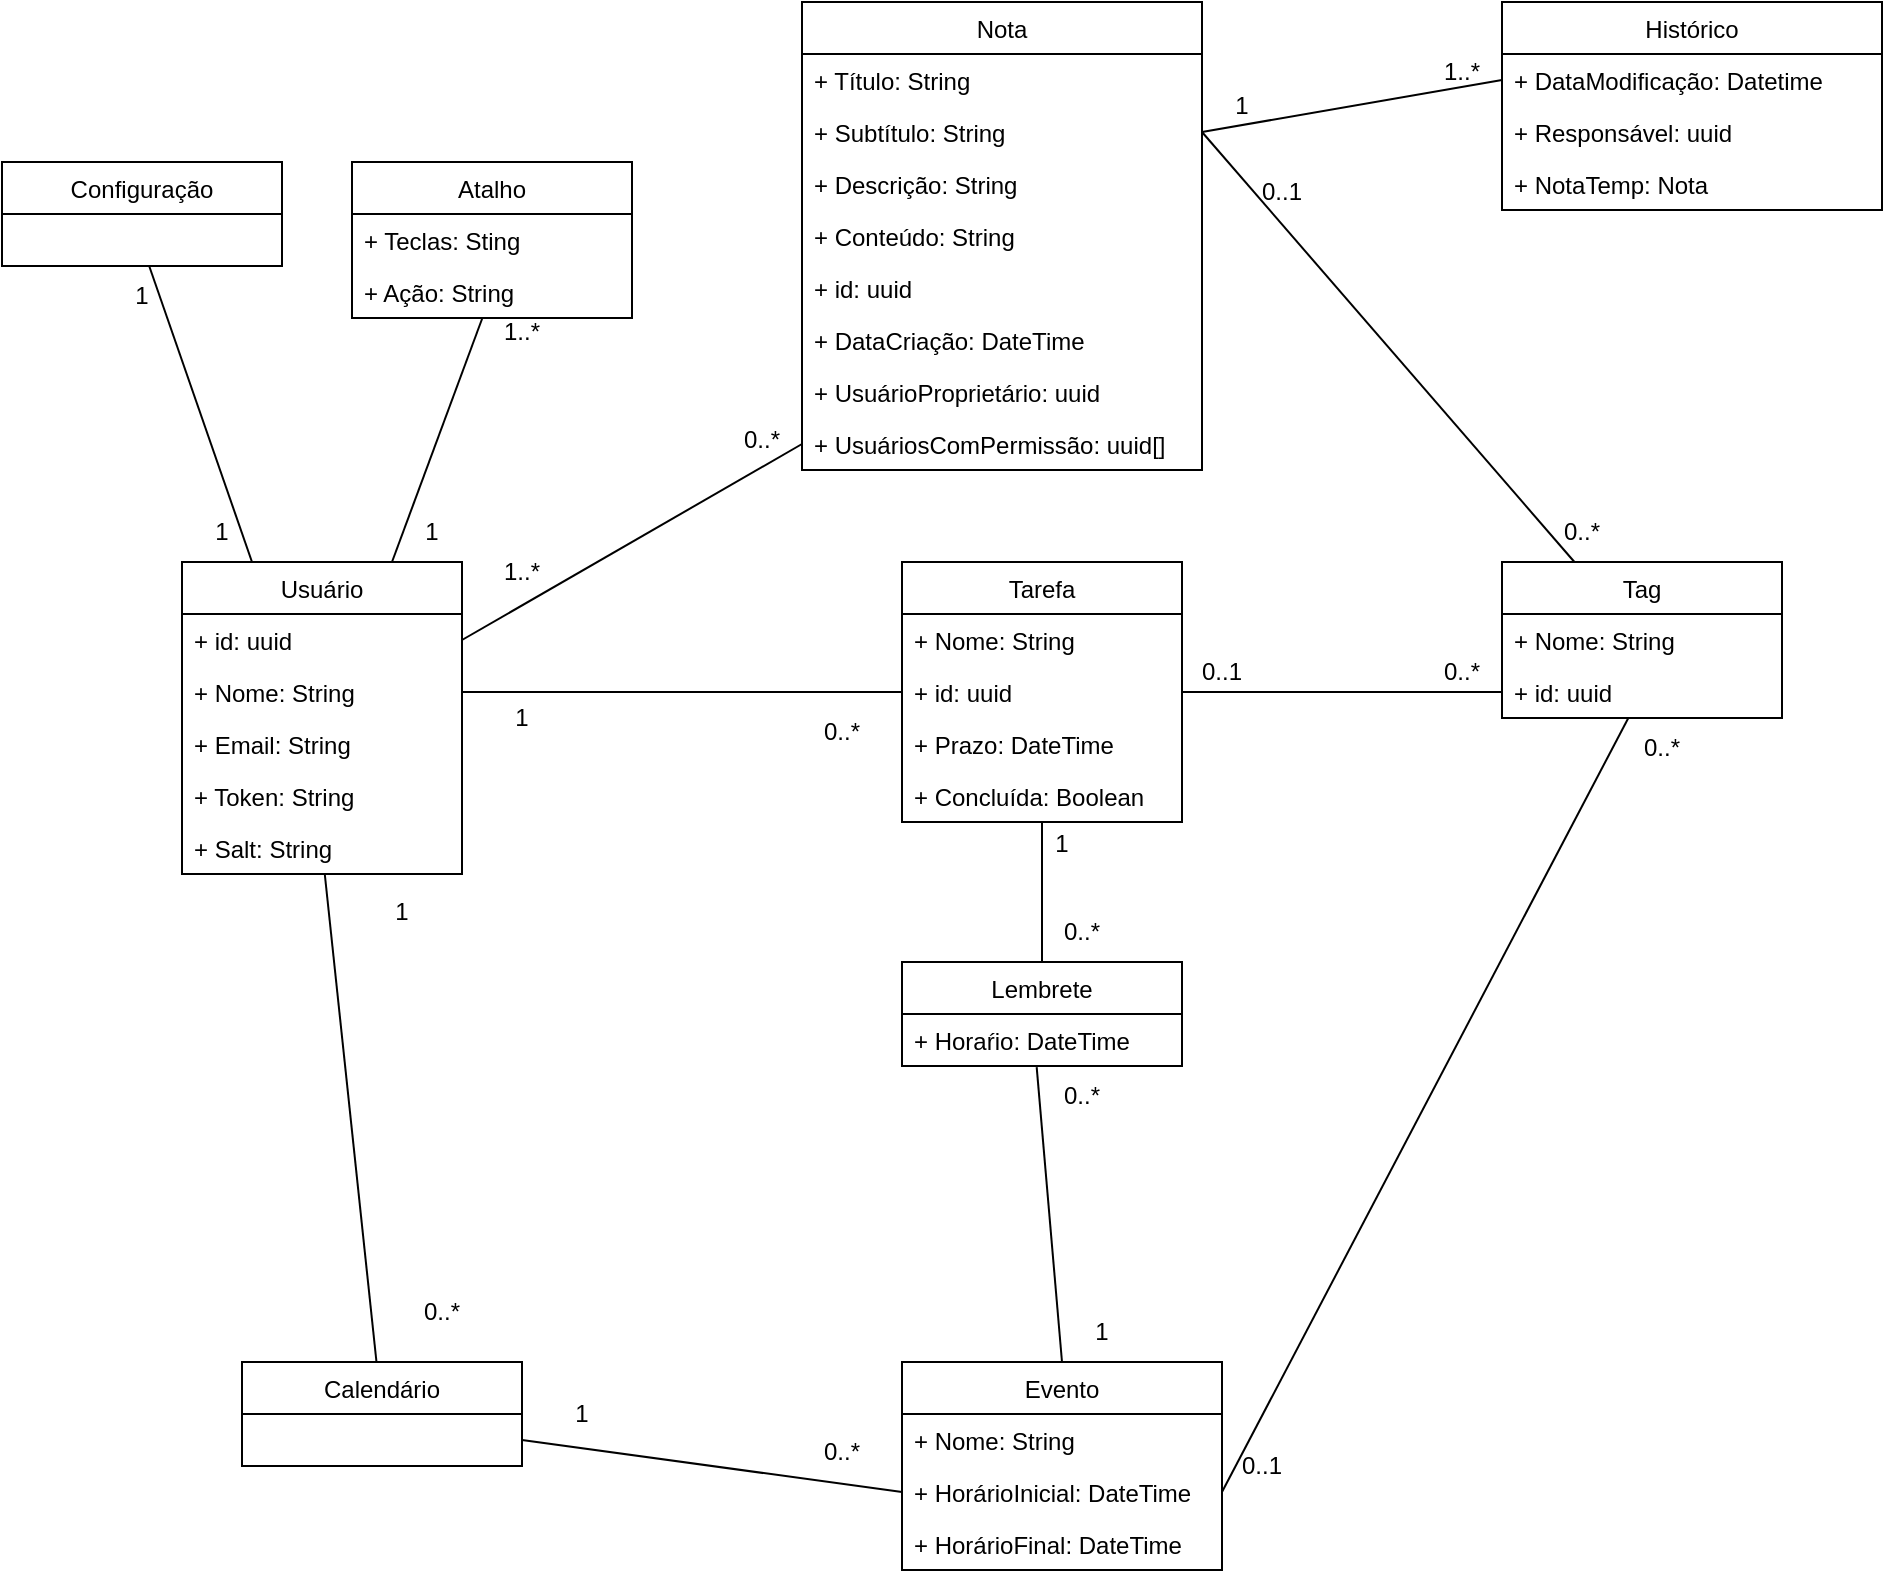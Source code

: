 <mxfile version="16.5.1" type="device"><diagram name="Page-1" id="c4acf3e9-155e-7222-9cf6-157b1a14988f"><mxGraphModel dx="1422" dy="873" grid="1" gridSize="10" guides="1" tooltips="1" connect="1" arrows="1" fold="1" page="1" pageScale="1" pageWidth="850" pageHeight="1100" background="none" math="0" shadow="0"><root><mxCell id="0"/><mxCell id="1" parent="0"/><mxCell id="wECbC4v93awH5Fj6TN9--73" style="edgeStyle=none;rounded=0;orthogonalLoop=1;jettySize=auto;html=1;exitX=0.5;exitY=1;exitDx=0;exitDy=0;entryX=0.5;entryY=0;entryDx=0;entryDy=0;endArrow=none;endFill=0;" parent="1" source="wECbC4v93awH5Fj6TN9--5" target="wECbC4v93awH5Fj6TN9--36" edge="1"><mxGeometry relative="1" as="geometry"/></mxCell><mxCell id="wECbC4v93awH5Fj6TN9--5" value="Tarefa" style="swimlane;fontStyle=0;childLayout=stackLayout;horizontal=1;startSize=26;fillColor=none;horizontalStack=0;resizeParent=1;resizeParentMax=0;resizeLast=0;collapsible=1;marginBottom=0;" parent="1" vertex="1"><mxGeometry x="630" y="320" width="140" height="130" as="geometry"/></mxCell><mxCell id="wECbC4v93awH5Fj6TN9--6" value="+ Nome: String" style="text;strokeColor=none;fillColor=none;align=left;verticalAlign=top;spacingLeft=4;spacingRight=4;overflow=hidden;rotatable=0;points=[[0,0.5],[1,0.5]];portConstraint=eastwest;" parent="wECbC4v93awH5Fj6TN9--5" vertex="1"><mxGeometry y="26" width="140" height="26" as="geometry"/></mxCell><mxCell id="wECbC4v93awH5Fj6TN9--7" value="+ id: uuid" style="text;strokeColor=none;fillColor=none;align=left;verticalAlign=top;spacingLeft=4;spacingRight=4;overflow=hidden;rotatable=0;points=[[0,0.5],[1,0.5]];portConstraint=eastwest;" parent="wECbC4v93awH5Fj6TN9--5" vertex="1"><mxGeometry y="52" width="140" height="26" as="geometry"/></mxCell><mxCell id="wECbC4v93awH5Fj6TN9--89" value="+ Prazo: DateTime" style="text;strokeColor=none;fillColor=none;align=left;verticalAlign=top;spacingLeft=4;spacingRight=4;overflow=hidden;rotatable=0;points=[[0,0.5],[1,0.5]];portConstraint=eastwest;" parent="wECbC4v93awH5Fj6TN9--5" vertex="1"><mxGeometry y="78" width="140" height="26" as="geometry"/></mxCell><mxCell id="wECbC4v93awH5Fj6TN9--8" value="+ Concluída: Boolean" style="text;strokeColor=none;fillColor=none;align=left;verticalAlign=top;spacingLeft=4;spacingRight=4;overflow=hidden;rotatable=0;points=[[0,0.5],[1,0.5]];portConstraint=eastwest;" parent="wECbC4v93awH5Fj6TN9--5" vertex="1"><mxGeometry y="104" width="140" height="26" as="geometry"/></mxCell><mxCell id="wECbC4v93awH5Fj6TN9--69" style="edgeStyle=none;rounded=0;orthogonalLoop=1;jettySize=auto;html=1;exitX=1;exitY=0.5;exitDx=0;exitDy=0;endArrow=none;endFill=0;" parent="1" source="wECbC4v93awH5Fj6TN9--87" target="wECbC4v93awH5Fj6TN9--31" edge="1"><mxGeometry relative="1" as="geometry"><mxPoint x="770" y="785.0" as="sourcePoint"/><mxPoint x="992.005" y="424" as="targetPoint"/></mxGeometry></mxCell><mxCell id="wECbC4v93awH5Fj6TN9--72" style="edgeStyle=none;rounded=0;orthogonalLoop=1;jettySize=auto;html=1;exitX=0.5;exitY=0;exitDx=0;exitDy=0;endArrow=none;endFill=0;entryX=0.481;entryY=1.023;entryDx=0;entryDy=0;entryPerimeter=0;" parent="1" source="wECbC4v93awH5Fj6TN9--9" target="wECbC4v93awH5Fj6TN9--37" edge="1"><mxGeometry relative="1" as="geometry"><mxPoint x="700" y="624.0" as="targetPoint"/></mxGeometry></mxCell><mxCell id="wECbC4v93awH5Fj6TN9--9" value="Evento" style="swimlane;fontStyle=0;childLayout=stackLayout;horizontal=1;startSize=26;fillColor=none;horizontalStack=0;resizeParent=1;resizeParentMax=0;resizeLast=0;collapsible=1;marginBottom=0;" parent="1" vertex="1"><mxGeometry x="630" y="720" width="160" height="104" as="geometry"/></mxCell><mxCell id="wECbC4v93awH5Fj6TN9--10" value="+ Nome: String" style="text;strokeColor=none;fillColor=none;align=left;verticalAlign=top;spacingLeft=4;spacingRight=4;overflow=hidden;rotatable=0;points=[[0,0.5],[1,0.5]];portConstraint=eastwest;" parent="wECbC4v93awH5Fj6TN9--9" vertex="1"><mxGeometry y="26" width="160" height="26" as="geometry"/></mxCell><mxCell id="wECbC4v93awH5Fj6TN9--87" value="+ HorárioInicial: DateTime" style="text;strokeColor=none;fillColor=none;align=left;verticalAlign=top;spacingLeft=4;spacingRight=4;overflow=hidden;rotatable=0;points=[[0,0.5],[1,0.5]];portConstraint=eastwest;" parent="wECbC4v93awH5Fj6TN9--9" vertex="1"><mxGeometry y="52" width="160" height="26" as="geometry"/></mxCell><mxCell id="wECbC4v93awH5Fj6TN9--88" value="+ HorárioFinal: DateTime" style="text;strokeColor=none;fillColor=none;align=left;verticalAlign=top;spacingLeft=4;spacingRight=4;overflow=hidden;rotatable=0;points=[[0,0.5],[1,0.5]];portConstraint=eastwest;" parent="wECbC4v93awH5Fj6TN9--9" vertex="1"><mxGeometry y="78" width="160" height="26" as="geometry"/></mxCell><mxCell id="wECbC4v93awH5Fj6TN9--13" value="Calendário" style="swimlane;fontStyle=0;childLayout=stackLayout;horizontal=1;startSize=26;fillColor=none;horizontalStack=0;resizeParent=1;resizeParentMax=0;resizeLast=0;collapsible=1;marginBottom=0;" parent="1" vertex="1"><mxGeometry x="300" y="720" width="140" height="52" as="geometry"><mxRectangle x="450" y="350" width="90" height="26" as="alternateBounds"/></mxGeometry></mxCell><mxCell id="wECbC4v93awH5Fj6TN9--55" style="rounded=0;orthogonalLoop=1;jettySize=auto;html=1;exitX=0.75;exitY=0;exitDx=0;exitDy=0;endArrow=none;endFill=0;" parent="1" source="wECbC4v93awH5Fj6TN9--17" edge="1" target="4oGkqMT1ZrbCWBrrTiiw-28"><mxGeometry relative="1" as="geometry"><mxPoint x="424.3" y="172.416" as="targetPoint"/></mxGeometry></mxCell><mxCell id="wECbC4v93awH5Fj6TN9--56" style="rounded=0;orthogonalLoop=1;jettySize=auto;html=1;exitX=0.25;exitY=0;exitDx=0;exitDy=0;entryX=0.526;entryY=1.005;entryDx=0;entryDy=0;entryPerimeter=0;endArrow=none;endFill=0;" parent="1" source="wECbC4v93awH5Fj6TN9--17" edge="1"><mxGeometry relative="1" as="geometry"><mxPoint x="253.64" y="172.13" as="targetPoint"/></mxGeometry></mxCell><mxCell id="wECbC4v93awH5Fj6TN9--17" value="Usuário" style="swimlane;fontStyle=0;childLayout=stackLayout;horizontal=1;startSize=26;fillColor=none;horizontalStack=0;resizeParent=1;resizeParentMax=0;resizeLast=0;collapsible=1;marginBottom=0;" parent="1" vertex="1"><mxGeometry x="270" y="320" width="140" height="156" as="geometry"/></mxCell><mxCell id="wECbC4v93awH5Fj6TN9--18" value="+ id: uuid" style="text;strokeColor=none;fillColor=none;align=left;verticalAlign=top;spacingLeft=4;spacingRight=4;overflow=hidden;rotatable=0;points=[[0,0.5],[1,0.5]];portConstraint=eastwest;" parent="wECbC4v93awH5Fj6TN9--17" vertex="1"><mxGeometry y="26" width="140" height="26" as="geometry"/></mxCell><mxCell id="wECbC4v93awH5Fj6TN9--19" value="+ Nome: String" style="text;strokeColor=none;fillColor=none;align=left;verticalAlign=top;spacingLeft=4;spacingRight=4;overflow=hidden;rotatable=0;points=[[0,0.5],[1,0.5]];portConstraint=eastwest;" parent="wECbC4v93awH5Fj6TN9--17" vertex="1"><mxGeometry y="52" width="140" height="26" as="geometry"/></mxCell><mxCell id="wECbC4v93awH5Fj6TN9--57" value="+ Email: String" style="text;strokeColor=none;fillColor=none;align=left;verticalAlign=top;spacingLeft=4;spacingRight=4;overflow=hidden;rotatable=0;points=[[0,0.5],[1,0.5]];portConstraint=eastwest;" parent="wECbC4v93awH5Fj6TN9--17" vertex="1"><mxGeometry y="78" width="140" height="26" as="geometry"/></mxCell><mxCell id="wECbC4v93awH5Fj6TN9--58" value="+ Token: String" style="text;strokeColor=none;fillColor=none;align=left;verticalAlign=top;spacingLeft=4;spacingRight=4;overflow=hidden;rotatable=0;points=[[0,0.5],[1,0.5]];portConstraint=eastwest;" parent="wECbC4v93awH5Fj6TN9--17" vertex="1"><mxGeometry y="104" width="140" height="26" as="geometry"/></mxCell><mxCell id="wECbC4v93awH5Fj6TN9--91" value="+ Salt: String" style="text;strokeColor=none;fillColor=none;align=left;verticalAlign=top;spacingLeft=4;spacingRight=4;overflow=hidden;rotatable=0;points=[[0,0.5],[1,0.5]];portConstraint=eastwest;" parent="wECbC4v93awH5Fj6TN9--17" vertex="1"><mxGeometry y="130" width="140" height="26" as="geometry"/></mxCell><mxCell id="wECbC4v93awH5Fj6TN9--21" value="Nota" style="swimlane;fontStyle=0;childLayout=stackLayout;horizontal=1;startSize=26;fillColor=none;horizontalStack=0;resizeParent=1;resizeParentMax=0;resizeLast=0;collapsible=1;marginBottom=0;" parent="1" vertex="1"><mxGeometry x="580" y="40" width="200" height="234" as="geometry"/></mxCell><mxCell id="wECbC4v93awH5Fj6TN9--22" value="+ Título: String" style="text;strokeColor=none;fillColor=none;align=left;verticalAlign=top;spacingLeft=4;spacingRight=4;overflow=hidden;rotatable=0;points=[[0,0.5],[1,0.5]];portConstraint=eastwest;" parent="wECbC4v93awH5Fj6TN9--21" vertex="1"><mxGeometry y="26" width="200" height="26" as="geometry"/></mxCell><mxCell id="wECbC4v93awH5Fj6TN9--23" value="+ Subtítulo: String" style="text;strokeColor=none;fillColor=none;align=left;verticalAlign=top;spacingLeft=4;spacingRight=4;overflow=hidden;rotatable=0;points=[[0,0.5],[1,0.5]];portConstraint=eastwest;" parent="wECbC4v93awH5Fj6TN9--21" vertex="1"><mxGeometry y="52" width="200" height="26" as="geometry"/></mxCell><mxCell id="wECbC4v93awH5Fj6TN9--24" value="+ Descrição: String" style="text;strokeColor=none;fillColor=none;align=left;verticalAlign=top;spacingLeft=4;spacingRight=4;overflow=hidden;rotatable=0;points=[[0,0.5],[1,0.5]];portConstraint=eastwest;" parent="wECbC4v93awH5Fj6TN9--21" vertex="1"><mxGeometry y="78" width="200" height="26" as="geometry"/></mxCell><mxCell id="wECbC4v93awH5Fj6TN9--83" value="+ Conteúdo: String" style="text;strokeColor=none;fillColor=none;align=left;verticalAlign=top;spacingLeft=4;spacingRight=4;overflow=hidden;rotatable=0;points=[[0,0.5],[1,0.5]];portConstraint=eastwest;" parent="wECbC4v93awH5Fj6TN9--21" vertex="1"><mxGeometry y="104" width="200" height="26" as="geometry"/></mxCell><mxCell id="wECbC4v93awH5Fj6TN9--85" value="+ id: uuid" style="text;strokeColor=none;fillColor=none;align=left;verticalAlign=top;spacingLeft=4;spacingRight=4;overflow=hidden;rotatable=0;points=[[0,0.5],[1,0.5]];portConstraint=eastwest;" parent="wECbC4v93awH5Fj6TN9--21" vertex="1"><mxGeometry y="130" width="200" height="26" as="geometry"/></mxCell><mxCell id="wECbC4v93awH5Fj6TN9--74" value="+ DataCriação: DateTime" style="text;strokeColor=none;fillColor=none;align=left;verticalAlign=top;spacingLeft=4;spacingRight=4;overflow=hidden;rotatable=0;points=[[0,0.5],[1,0.5]];portConstraint=eastwest;" parent="wECbC4v93awH5Fj6TN9--21" vertex="1"><mxGeometry y="156" width="200" height="26" as="geometry"/></mxCell><mxCell id="wECbC4v93awH5Fj6TN9--86" value="+ UsuárioProprietário: uuid" style="text;strokeColor=none;fillColor=none;align=left;verticalAlign=top;spacingLeft=4;spacingRight=4;overflow=hidden;rotatable=0;points=[[0,0.5],[1,0.5]];portConstraint=eastwest;" parent="wECbC4v93awH5Fj6TN9--21" vertex="1"><mxGeometry y="182" width="200" height="26" as="geometry"/></mxCell><mxCell id="wECbC4v93awH5Fj6TN9--84" value="+ UsuáriosComPermissão: uuid[]" style="text;strokeColor=none;fillColor=none;align=left;verticalAlign=top;spacingLeft=4;spacingRight=4;overflow=hidden;rotatable=0;points=[[0,0.5],[1,0.5]];portConstraint=eastwest;" parent="wECbC4v93awH5Fj6TN9--21" vertex="1"><mxGeometry y="208" width="200" height="26" as="geometry"/></mxCell><mxCell id="wECbC4v93awH5Fj6TN9--29" value="Tag" style="swimlane;fontStyle=0;childLayout=stackLayout;horizontal=1;startSize=26;fillColor=none;horizontalStack=0;resizeParent=1;resizeParentMax=0;resizeLast=0;collapsible=1;marginBottom=0;" parent="1" vertex="1"><mxGeometry x="930" y="320" width="140" height="78" as="geometry"/></mxCell><mxCell id="wECbC4v93awH5Fj6TN9--30" value="+ Nome: String" style="text;strokeColor=none;fillColor=none;align=left;verticalAlign=top;spacingLeft=4;spacingRight=4;overflow=hidden;rotatable=0;points=[[0,0.5],[1,0.5]];portConstraint=eastwest;" parent="wECbC4v93awH5Fj6TN9--29" vertex="1"><mxGeometry y="26" width="140" height="26" as="geometry"/></mxCell><mxCell id="wECbC4v93awH5Fj6TN9--31" value="+ id: uuid" style="text;strokeColor=none;fillColor=none;align=left;verticalAlign=top;spacingLeft=4;spacingRight=4;overflow=hidden;rotatable=0;points=[[0,0.5],[1,0.5]];portConstraint=eastwest;" parent="wECbC4v93awH5Fj6TN9--29" vertex="1"><mxGeometry y="52" width="140" height="26" as="geometry"/></mxCell><mxCell id="wECbC4v93awH5Fj6TN9--36" value="Lembrete" style="swimlane;fontStyle=0;childLayout=stackLayout;horizontal=1;startSize=26;fillColor=none;horizontalStack=0;resizeParent=1;resizeParentMax=0;resizeLast=0;collapsible=1;marginBottom=0;" parent="1" vertex="1"><mxGeometry x="630" y="520" width="140" height="52" as="geometry"/></mxCell><mxCell id="wECbC4v93awH5Fj6TN9--37" value="+ Horaŕio: DateTime" style="text;strokeColor=none;fillColor=none;align=left;verticalAlign=top;spacingLeft=4;spacingRight=4;overflow=hidden;rotatable=0;points=[[0,0.5],[1,0.5]];portConstraint=eastwest;" parent="wECbC4v93awH5Fj6TN9--36" vertex="1"><mxGeometry y="26" width="140" height="26" as="geometry"/></mxCell><mxCell id="wECbC4v93awH5Fj6TN9--42" value="Histórico" style="swimlane;fontStyle=0;childLayout=stackLayout;horizontal=1;startSize=26;fillColor=none;horizontalStack=0;resizeParent=1;resizeParentMax=0;resizeLast=0;collapsible=1;marginBottom=0;" parent="1" vertex="1"><mxGeometry x="930" y="40" width="190" height="104" as="geometry"/></mxCell><mxCell id="wECbC4v93awH5Fj6TN9--43" value="+ DataModificação: Datetime" style="text;strokeColor=none;fillColor=none;align=left;verticalAlign=top;spacingLeft=4;spacingRight=4;overflow=hidden;rotatable=0;points=[[0,0.5],[1,0.5]];portConstraint=eastwest;" parent="wECbC4v93awH5Fj6TN9--42" vertex="1"><mxGeometry y="26" width="190" height="26" as="geometry"/></mxCell><mxCell id="wECbC4v93awH5Fj6TN9--44" value="+ Responsável: uuid" style="text;strokeColor=none;fillColor=none;align=left;verticalAlign=top;spacingLeft=4;spacingRight=4;overflow=hidden;rotatable=0;points=[[0,0.5],[1,0.5]];portConstraint=eastwest;" parent="wECbC4v93awH5Fj6TN9--42" vertex="1"><mxGeometry y="52" width="190" height="26" as="geometry"/></mxCell><mxCell id="wECbC4v93awH5Fj6TN9--45" value="+ NotaTemp: Nota" style="text;strokeColor=none;fillColor=none;align=left;verticalAlign=top;spacingLeft=4;spacingRight=4;overflow=hidden;rotatable=0;points=[[0,0.5],[1,0.5]];portConstraint=eastwest;" parent="wECbC4v93awH5Fj6TN9--42" vertex="1"><mxGeometry y="78" width="190" height="26" as="geometry"/></mxCell><mxCell id="wECbC4v93awH5Fj6TN9--47" value="Configuração" style="swimlane;fontStyle=0;childLayout=stackLayout;horizontal=1;startSize=26;fillColor=none;horizontalStack=0;resizeParent=1;resizeParentMax=0;resizeLast=0;collapsible=1;marginBottom=0;" parent="1" vertex="1"><mxGeometry x="180" y="120" width="140" height="52" as="geometry"/></mxCell><mxCell id="wECbC4v93awH5Fj6TN9--51" value="Atalho" style="swimlane;fontStyle=0;childLayout=stackLayout;horizontal=1;startSize=26;fillColor=none;horizontalStack=0;resizeParent=1;resizeParentMax=0;resizeLast=0;collapsible=1;marginBottom=0;" parent="1" vertex="1"><mxGeometry x="355" y="120" width="140" height="78" as="geometry"/></mxCell><mxCell id="4oGkqMT1ZrbCWBrrTiiw-27" value="+ Teclas: Sting" style="text;strokeColor=none;fillColor=none;align=left;verticalAlign=top;spacingLeft=4;spacingRight=4;overflow=hidden;rotatable=0;points=[[0,0.5],[1,0.5]];portConstraint=eastwest;" vertex="1" parent="wECbC4v93awH5Fj6TN9--51"><mxGeometry y="26" width="140" height="26" as="geometry"/></mxCell><mxCell id="4oGkqMT1ZrbCWBrrTiiw-28" value="+ Ação: String" style="text;strokeColor=none;fillColor=none;align=left;verticalAlign=top;spacingLeft=4;spacingRight=4;overflow=hidden;rotatable=0;points=[[0,0.5],[1,0.5]];portConstraint=eastwest;" vertex="1" parent="wECbC4v93awH5Fj6TN9--51"><mxGeometry y="52" width="140" height="26" as="geometry"/></mxCell><mxCell id="wECbC4v93awH5Fj6TN9--63" style="edgeStyle=none;rounded=0;orthogonalLoop=1;jettySize=auto;html=1;exitX=1;exitY=0.5;exitDx=0;exitDy=0;endArrow=none;endFill=0;entryX=0;entryY=0.5;entryDx=0;entryDy=0;" parent="1" source="wECbC4v93awH5Fj6TN9--18" target="wECbC4v93awH5Fj6TN9--84" edge="1"><mxGeometry relative="1" as="geometry"/></mxCell><mxCell id="wECbC4v93awH5Fj6TN9--64" style="edgeStyle=none;rounded=0;orthogonalLoop=1;jettySize=auto;html=1;exitX=1;exitY=0.5;exitDx=0;exitDy=0;endArrow=none;endFill=0;" parent="1" source="wECbC4v93awH5Fj6TN9--19" target="wECbC4v93awH5Fj6TN9--7" edge="1"><mxGeometry relative="1" as="geometry"/></mxCell><mxCell id="wECbC4v93awH5Fj6TN9--65" style="edgeStyle=none;rounded=0;orthogonalLoop=1;jettySize=auto;html=1;endArrow=none;endFill=0;startArrow=none;startFill=0;" parent="1" source="wECbC4v93awH5Fj6TN9--91" target="wECbC4v93awH5Fj6TN9--13" edge="1"><mxGeometry relative="1" as="geometry"/></mxCell><mxCell id="wECbC4v93awH5Fj6TN9--66" style="edgeStyle=none;rounded=0;orthogonalLoop=1;jettySize=auto;html=1;exitX=1;exitY=0.5;exitDx=0;exitDy=0;endArrow=none;endFill=0;" parent="1" edge="1"><mxGeometry relative="1" as="geometry"><mxPoint x="440" y="759.0" as="sourcePoint"/><mxPoint x="630" y="785.0" as="targetPoint"/></mxGeometry></mxCell><mxCell id="wECbC4v93awH5Fj6TN9--67" style="edgeStyle=none;rounded=0;orthogonalLoop=1;jettySize=auto;html=1;exitX=1;exitY=0.5;exitDx=0;exitDy=0;endArrow=none;endFill=0;" parent="1" source="wECbC4v93awH5Fj6TN9--7" target="wECbC4v93awH5Fj6TN9--31" edge="1"><mxGeometry relative="1" as="geometry"/></mxCell><mxCell id="wECbC4v93awH5Fj6TN9--68" style="edgeStyle=none;rounded=0;orthogonalLoop=1;jettySize=auto;html=1;exitX=1;exitY=0.5;exitDx=0;exitDy=0;endArrow=none;endFill=0;" parent="1" source="wECbC4v93awH5Fj6TN9--23" target="wECbC4v93awH5Fj6TN9--29" edge="1"><mxGeometry relative="1" as="geometry"/></mxCell><mxCell id="wECbC4v93awH5Fj6TN9--71" style="edgeStyle=none;rounded=0;orthogonalLoop=1;jettySize=auto;html=1;exitX=1;exitY=0.5;exitDx=0;exitDy=0;endArrow=none;endFill=0;entryX=0;entryY=0.5;entryDx=0;entryDy=0;" parent="1" source="wECbC4v93awH5Fj6TN9--23" target="wECbC4v93awH5Fj6TN9--43" edge="1"><mxGeometry relative="1" as="geometry"/></mxCell><mxCell id="4oGkqMT1ZrbCWBrrTiiw-2" value="1" style="text;html=1;strokeColor=none;fillColor=none;align=center;verticalAlign=middle;whiteSpace=wrap;rounded=0;" vertex="1" parent="1"><mxGeometry x="410" y="383" width="60" height="30" as="geometry"/></mxCell><mxCell id="4oGkqMT1ZrbCWBrrTiiw-3" value="0..*" style="text;html=1;strokeColor=none;fillColor=none;align=center;verticalAlign=middle;whiteSpace=wrap;rounded=0;" vertex="1" parent="1"><mxGeometry x="570" y="390" width="60" height="30" as="geometry"/></mxCell><mxCell id="4oGkqMT1ZrbCWBrrTiiw-4" value="0..*" style="text;html=1;strokeColor=none;fillColor=none;align=center;verticalAlign=middle;whiteSpace=wrap;rounded=0;" vertex="1" parent="1"><mxGeometry x="370" y="680" width="60" height="30" as="geometry"/></mxCell><mxCell id="4oGkqMT1ZrbCWBrrTiiw-5" value="1" style="text;html=1;strokeColor=none;fillColor=none;align=center;verticalAlign=middle;whiteSpace=wrap;rounded=0;" vertex="1" parent="1"><mxGeometry x="350" y="480" width="60" height="30" as="geometry"/></mxCell><mxCell id="4oGkqMT1ZrbCWBrrTiiw-6" value="1" style="text;html=1;strokeColor=none;fillColor=none;align=center;verticalAlign=middle;whiteSpace=wrap;rounded=0;" vertex="1" parent="1"><mxGeometry x="440" y="731" width="60" height="30" as="geometry"/></mxCell><mxCell id="4oGkqMT1ZrbCWBrrTiiw-7" value="0..*" style="text;html=1;strokeColor=none;fillColor=none;align=center;verticalAlign=middle;whiteSpace=wrap;rounded=0;" vertex="1" parent="1"><mxGeometry x="570" y="750" width="60" height="30" as="geometry"/></mxCell><mxCell id="4oGkqMT1ZrbCWBrrTiiw-8" value="1" style="text;html=1;strokeColor=none;fillColor=none;align=center;verticalAlign=middle;whiteSpace=wrap;rounded=0;" vertex="1" parent="1"><mxGeometry x="700" y="690" width="60" height="30" as="geometry"/></mxCell><mxCell id="4oGkqMT1ZrbCWBrrTiiw-9" value="0..*" style="text;html=1;strokeColor=none;fillColor=none;align=center;verticalAlign=middle;whiteSpace=wrap;rounded=0;" vertex="1" parent="1"><mxGeometry x="690" y="572" width="60" height="30" as="geometry"/></mxCell><mxCell id="4oGkqMT1ZrbCWBrrTiiw-10" value="0..1" style="text;html=1;strokeColor=none;fillColor=none;align=center;verticalAlign=middle;whiteSpace=wrap;rounded=0;" vertex="1" parent="1"><mxGeometry x="780" y="757" width="60" height="30" as="geometry"/></mxCell><mxCell id="4oGkqMT1ZrbCWBrrTiiw-11" value="0..*" style="text;html=1;strokeColor=none;fillColor=none;align=center;verticalAlign=middle;whiteSpace=wrap;rounded=0;" vertex="1" parent="1"><mxGeometry x="980" y="398" width="60" height="30" as="geometry"/></mxCell><mxCell id="4oGkqMT1ZrbCWBrrTiiw-12" value="0..1" style="text;html=1;strokeColor=none;fillColor=none;align=center;verticalAlign=middle;whiteSpace=wrap;rounded=0;" vertex="1" parent="1"><mxGeometry x="760" y="360" width="60" height="30" as="geometry"/></mxCell><mxCell id="4oGkqMT1ZrbCWBrrTiiw-14" value="0..*" style="text;html=1;strokeColor=none;fillColor=none;align=center;verticalAlign=middle;whiteSpace=wrap;rounded=0;" vertex="1" parent="1"><mxGeometry x="880" y="360" width="60" height="30" as="geometry"/></mxCell><mxCell id="4oGkqMT1ZrbCWBrrTiiw-15" value="1..*" style="text;html=1;strokeColor=none;fillColor=none;align=center;verticalAlign=middle;whiteSpace=wrap;rounded=0;" vertex="1" parent="1"><mxGeometry x="410" y="310" width="60" height="30" as="geometry"/></mxCell><mxCell id="4oGkqMT1ZrbCWBrrTiiw-16" value="0..*" style="text;html=1;strokeColor=none;fillColor=none;align=center;verticalAlign=middle;whiteSpace=wrap;rounded=0;" vertex="1" parent="1"><mxGeometry x="530" y="244" width="60" height="30" as="geometry"/></mxCell><mxCell id="4oGkqMT1ZrbCWBrrTiiw-17" value="1" style="text;html=1;strokeColor=none;fillColor=none;align=center;verticalAlign=middle;whiteSpace=wrap;rounded=0;" vertex="1" parent="1"><mxGeometry x="770" y="77" width="60" height="30" as="geometry"/></mxCell><mxCell id="4oGkqMT1ZrbCWBrrTiiw-18" value="1..*" style="text;html=1;strokeColor=none;fillColor=none;align=center;verticalAlign=middle;whiteSpace=wrap;rounded=0;" vertex="1" parent="1"><mxGeometry x="880" y="60" width="60" height="30" as="geometry"/></mxCell><mxCell id="4oGkqMT1ZrbCWBrrTiiw-19" value="0..1" style="text;html=1;strokeColor=none;fillColor=none;align=center;verticalAlign=middle;whiteSpace=wrap;rounded=0;" vertex="1" parent="1"><mxGeometry x="790" y="120" width="60" height="30" as="geometry"/></mxCell><mxCell id="4oGkqMT1ZrbCWBrrTiiw-20" value="0..*" style="text;html=1;strokeColor=none;fillColor=none;align=center;verticalAlign=middle;whiteSpace=wrap;rounded=0;" vertex="1" parent="1"><mxGeometry x="940" y="290" width="60" height="30" as="geometry"/></mxCell><mxCell id="4oGkqMT1ZrbCWBrrTiiw-21" value="1" style="text;html=1;strokeColor=none;fillColor=none;align=center;verticalAlign=middle;whiteSpace=wrap;rounded=0;" vertex="1" parent="1"><mxGeometry x="260" y="290" width="60" height="30" as="geometry"/></mxCell><mxCell id="4oGkqMT1ZrbCWBrrTiiw-22" value="1" style="text;html=1;strokeColor=none;fillColor=none;align=center;verticalAlign=middle;whiteSpace=wrap;rounded=0;" vertex="1" parent="1"><mxGeometry x="365" y="290" width="60" height="30" as="geometry"/></mxCell><mxCell id="4oGkqMT1ZrbCWBrrTiiw-23" value="1" style="text;html=1;strokeColor=none;fillColor=none;align=center;verticalAlign=middle;whiteSpace=wrap;rounded=0;" vertex="1" parent="1"><mxGeometry x="220" y="172" width="60" height="30" as="geometry"/></mxCell><mxCell id="4oGkqMT1ZrbCWBrrTiiw-24" value="1..*" style="text;html=1;strokeColor=none;fillColor=none;align=center;verticalAlign=middle;whiteSpace=wrap;rounded=0;" vertex="1" parent="1"><mxGeometry x="410" y="190" width="60" height="30" as="geometry"/></mxCell><mxCell id="4oGkqMT1ZrbCWBrrTiiw-25" value="0..*" style="text;html=1;strokeColor=none;fillColor=none;align=center;verticalAlign=middle;whiteSpace=wrap;rounded=0;" vertex="1" parent="1"><mxGeometry x="690" y="490" width="60" height="30" as="geometry"/></mxCell><mxCell id="4oGkqMT1ZrbCWBrrTiiw-26" value="1" style="text;html=1;strokeColor=none;fillColor=none;align=center;verticalAlign=middle;whiteSpace=wrap;rounded=0;" vertex="1" parent="1"><mxGeometry x="680" y="446" width="60" height="30" as="geometry"/></mxCell></root></mxGraphModel></diagram></mxfile>